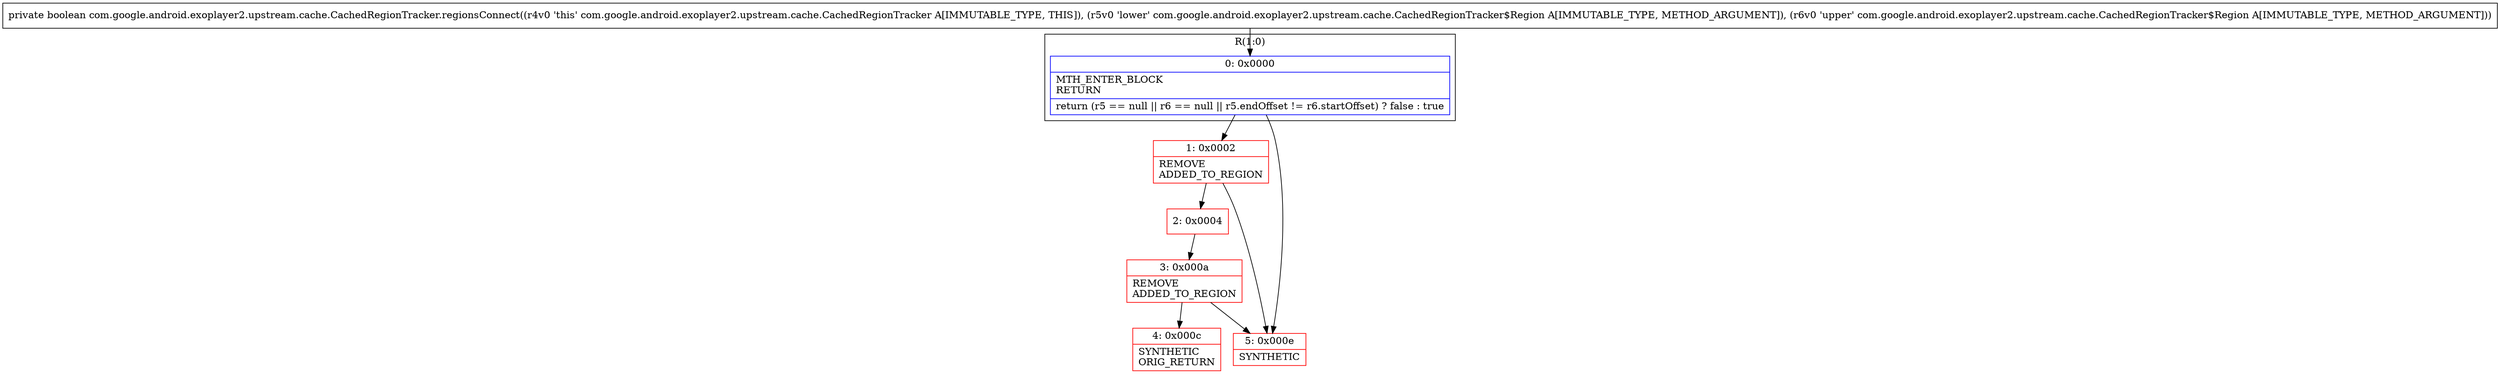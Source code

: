 digraph "CFG forcom.google.android.exoplayer2.upstream.cache.CachedRegionTracker.regionsConnect(Lcom\/google\/android\/exoplayer2\/upstream\/cache\/CachedRegionTracker$Region;Lcom\/google\/android\/exoplayer2\/upstream\/cache\/CachedRegionTracker$Region;)Z" {
subgraph cluster_Region_469415439 {
label = "R(1:0)";
node [shape=record,color=blue];
Node_0 [shape=record,label="{0\:\ 0x0000|MTH_ENTER_BLOCK\lRETURN\l|return (r5 == null \|\| r6 == null \|\| r5.endOffset != r6.startOffset) ? false : true\l}"];
}
Node_1 [shape=record,color=red,label="{1\:\ 0x0002|REMOVE\lADDED_TO_REGION\l}"];
Node_2 [shape=record,color=red,label="{2\:\ 0x0004}"];
Node_3 [shape=record,color=red,label="{3\:\ 0x000a|REMOVE\lADDED_TO_REGION\l}"];
Node_4 [shape=record,color=red,label="{4\:\ 0x000c|SYNTHETIC\lORIG_RETURN\l}"];
Node_5 [shape=record,color=red,label="{5\:\ 0x000e|SYNTHETIC\l}"];
MethodNode[shape=record,label="{private boolean com.google.android.exoplayer2.upstream.cache.CachedRegionTracker.regionsConnect((r4v0 'this' com.google.android.exoplayer2.upstream.cache.CachedRegionTracker A[IMMUTABLE_TYPE, THIS]), (r5v0 'lower' com.google.android.exoplayer2.upstream.cache.CachedRegionTracker$Region A[IMMUTABLE_TYPE, METHOD_ARGUMENT]), (r6v0 'upper' com.google.android.exoplayer2.upstream.cache.CachedRegionTracker$Region A[IMMUTABLE_TYPE, METHOD_ARGUMENT])) }"];
MethodNode -> Node_0;
Node_0 -> Node_1;
Node_0 -> Node_5;
Node_1 -> Node_2;
Node_1 -> Node_5;
Node_2 -> Node_3;
Node_3 -> Node_4;
Node_3 -> Node_5;
}

